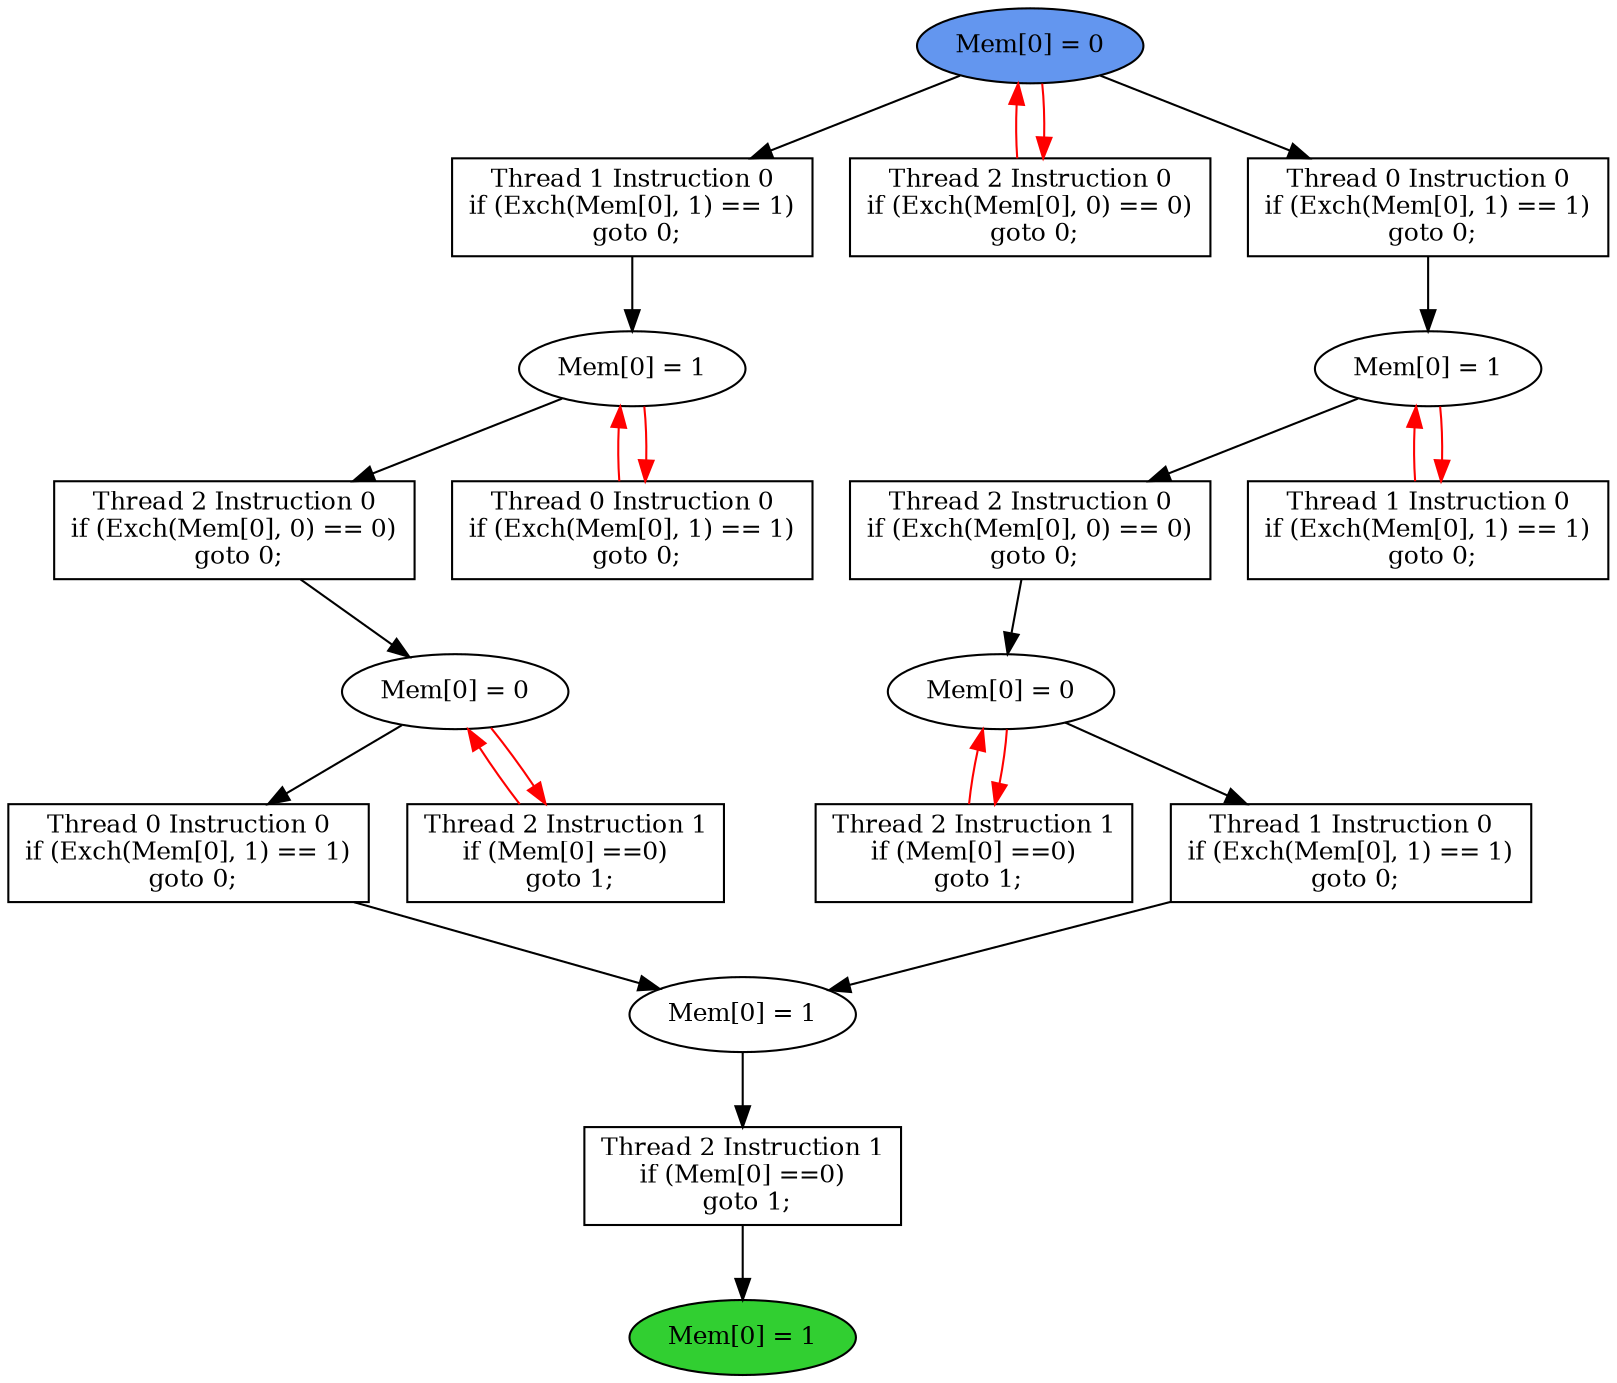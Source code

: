 digraph "graph" {
graph [fontsize=12]
node [fontsize=12]
edge [fontsize=12]
rankdir=TB;
"N28" -> "N24" [uuid = "<A0, S4>", color = "#000000", fontcolor = "#ffffff", style = "solid", label = "", dir = "forward", weight = "1"]
"N26" -> "N25" [uuid = "<A1, S3>", color = "#000000", fontcolor = "#ffffff", style = "solid", label = "", dir = "forward", weight = "1"]
"N30" -> "N29" [uuid = "<A2, S0>", color = "#000000", fontcolor = "#ffffff", style = "solid", label = "", dir = "forward", weight = "1"]
"N29" -> "N20" [uuid = "<A3, S0>", color = "#ff0000", fontcolor = "#ffffff", style = "solid", label = "", dir = "back", weight = "1"]
"N32" -> "N19" [uuid = "<A4, START>", color = "#ff0000", fontcolor = "#ffffff", style = "solid", label = "", dir = "back", weight = "1"]
"N31" -> "N27" [uuid = "<A5, S2>", color = "#000000", fontcolor = "#ffffff", style = "solid", label = "", dir = "forward", weight = "1"]
"N14" -> "N12" [uuid = "<A6, S1>", color = "#000000", fontcolor = "#ffffff", style = "solid", label = "", dir = "forward", weight = "1"]
"N11" -> "N10" [uuid = "<A7, END>", color = "#000000", fontcolor = "#ffffff", style = "solid", label = "", dir = "forward", weight = "1"]
"N24" -> "N23" [uuid = "<A8, S4>", color = "#ff0000", fontcolor = "#ffffff", style = "solid", label = "", dir = "back", weight = "1"]
"N25" -> "N22" [uuid = "<A9, S3>", color = "#ff0000", fontcolor = "#ffffff", style = "solid", label = "", dir = "back", weight = "1"]
"N27" -> "N21" [uuid = "<A10, S2>", color = "#ff0000", fontcolor = "#ffffff", style = "solid", label = "", dir = "back", weight = "1"]
"N13" -> "N12" [uuid = "<A11, S1>", color = "#000000", fontcolor = "#ffffff", style = "solid", label = "", dir = "forward", weight = "1"]
"N29" -> "N28" [uuid = "<A0, S0>", color = "#000000", fontcolor = "#ffffff", style = "solid", label = "", dir = "forward", weight = "1"]
"N27" -> "N26" [uuid = "<A1, S2>", color = "#000000", fontcolor = "#ffffff", style = "solid", label = "", dir = "forward", weight = "1"]
"N32" -> "N30" [uuid = "<A2, START>", color = "#000000", fontcolor = "#ffffff", style = "solid", label = "", dir = "forward", weight = "1"]
"N29" -> "N20" [uuid = "<A3, S0>", color = "#ff0000", fontcolor = "#ffffff", style = "solid", label = "", dir = "forward", weight = "1"]
"N32" -> "N19" [uuid = "<A4, START>", color = "#ff0000", fontcolor = "#ffffff", style = "solid", label = "", dir = "forward", weight = "1"]
"N32" -> "N31" [uuid = "<A5, START>", color = "#000000", fontcolor = "#ffffff", style = "solid", label = "", dir = "forward", weight = "1"]
"N24" -> "N14" [uuid = "<A6, S4>", color = "#000000", fontcolor = "#ffffff", style = "solid", label = "", dir = "forward", weight = "1"]
"N12" -> "N11" [uuid = "<A7, S1>", color = "#000000", fontcolor = "#ffffff", style = "solid", label = "", dir = "forward", weight = "1"]
"N24" -> "N23" [uuid = "<A8, S4>", color = "#ff0000", fontcolor = "#ffffff", style = "solid", label = "", dir = "forward", weight = "1"]
"N25" -> "N22" [uuid = "<A9, S3>", color = "#ff0000", fontcolor = "#ffffff", style = "solid", label = "", dir = "forward", weight = "1"]
"N27" -> "N21" [uuid = "<A10, S2>", color = "#ff0000", fontcolor = "#ffffff", style = "solid", label = "", dir = "forward", weight = "1"]
"N25" -> "N13" [uuid = "<A11, S3>", color = "#000000", fontcolor = "#ffffff", style = "solid", label = "", dir = "forward", weight = "1"]
"N10" [uuid="END", label="Mem[0] = 1", fillcolor = "#31cf31", fontcolor = "#000000", shape = "ellipse", style = "filled, solid"]
"N11" [uuid="A7", label="Thread 2 Instruction 1
if (Mem[0] ==0)
 goto 1;", fillcolor = "#ffffff", fontcolor = "#000000", shape = "box", style = "filled, solid"]
"N12" [uuid="S1", label="Mem[0] = 1", fillcolor = "#ffffff", fontcolor = "#000000", shape = "ellipse", style = "filled, solid"]
"N13" [uuid="A11", label="Thread 1 Instruction 0
if (Exch(Mem[0], 1) == 1)
 goto 0;", fillcolor = "#ffffff", fontcolor = "#000000", shape = "box", style = "filled, solid"]
"N14" [uuid="A6", label="Thread 0 Instruction 0
if (Exch(Mem[0], 1) == 1)
 goto 0;", fillcolor = "#ffffff", fontcolor = "#000000", shape = "box", style = "filled, solid"]
"N19" [uuid="A4", label="Thread 2 Instruction 0
if (Exch(Mem[0], 0) == 0)
 goto 0;", fillcolor = "#ffffff", fontcolor = "#000000", shape = "box", style = "filled, solid"]
"N20" [uuid="A3", label="Thread 0 Instruction 0
if (Exch(Mem[0], 1) == 1)
 goto 0;", fillcolor = "#ffffff", fontcolor = "#000000", shape = "box", style = "filled, solid"]
"N21" [uuid="A10", label="Thread 1 Instruction 0
if (Exch(Mem[0], 1) == 1)
 goto 0;", fillcolor = "#ffffff", fontcolor = "#000000", shape = "box", style = "filled, solid"]
"N22" [uuid="A9", label="Thread 2 Instruction 1
if (Mem[0] ==0)
 goto 1;", fillcolor = "#ffffff", fontcolor = "#000000", shape = "box", style = "filled, solid"]
"N23" [uuid="A8", label="Thread 2 Instruction 1
if (Mem[0] ==0)
 goto 1;", fillcolor = "#ffffff", fontcolor = "#000000", shape = "box", style = "filled, solid"]
"N24" [uuid="S4", label="Mem[0] = 0", fillcolor = "#ffffff", fontcolor = "#000000", shape = "ellipse", style = "filled, solid"]
"N25" [uuid="S3", label="Mem[0] = 0", fillcolor = "#ffffff", fontcolor = "#000000", shape = "ellipse", style = "filled, solid"]
"N26" [uuid="A1", label="Thread 2 Instruction 0
if (Exch(Mem[0], 0) == 0)
 goto 0;", fillcolor = "#ffffff", fontcolor = "#000000", shape = "box", style = "filled, solid"]
"N27" [uuid="S2", label="Mem[0] = 1", fillcolor = "#ffffff", fontcolor = "#000000", shape = "ellipse", style = "filled, solid"]
"N28" [uuid="A0", label="Thread 2 Instruction 0
if (Exch(Mem[0], 0) == 0)
 goto 0;", fillcolor = "#ffffff", fontcolor = "#000000", shape = "box", style = "filled, solid"]
"N29" [uuid="S0", label="Mem[0] = 1", fillcolor = "#ffffff", fontcolor = "#000000", shape = "ellipse", style = "filled, solid"]
"N30" [uuid="A2", label="Thread 1 Instruction 0
if (Exch(Mem[0], 1) == 1)
 goto 0;", fillcolor = "#ffffff", fontcolor = "#000000", shape = "box", style = "filled, solid"]
"N31" [uuid="A5", label="Thread 0 Instruction 0
if (Exch(Mem[0], 1) == 1)
 goto 0;", fillcolor = "#ffffff", fontcolor = "#000000", shape = "box", style = "filled, solid"]
"N32" [uuid="START", label="Mem[0] = 0", fillcolor = "#6396ef", fontcolor = "#000000", shape = "ellipse", style = "filled, solid"]
}
